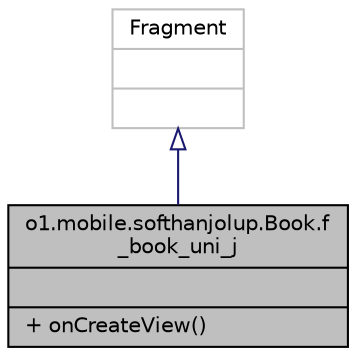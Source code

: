 digraph "o1.mobile.softhanjolup.Book.f_book_uni_j"
{
 // LATEX_PDF_SIZE
  edge [fontname="Helvetica",fontsize="10",labelfontname="Helvetica",labelfontsize="10"];
  node [fontname="Helvetica",fontsize="10",shape=record];
  Node2 [label="{o1.mobile.softhanjolup.Book.f\l_book_uni_j\n||+ onCreateView()\l}",height=0.2,width=0.4,color="black", fillcolor="grey75", style="filled", fontcolor="black",tooltip=" "];
  Node3 -> Node2 [dir="back",color="midnightblue",fontsize="10",style="solid",arrowtail="onormal",fontname="Helvetica"];
  Node3 [label="{Fragment\n||}",height=0.2,width=0.4,color="grey75", fillcolor="white", style="filled",tooltip=" "];
}
